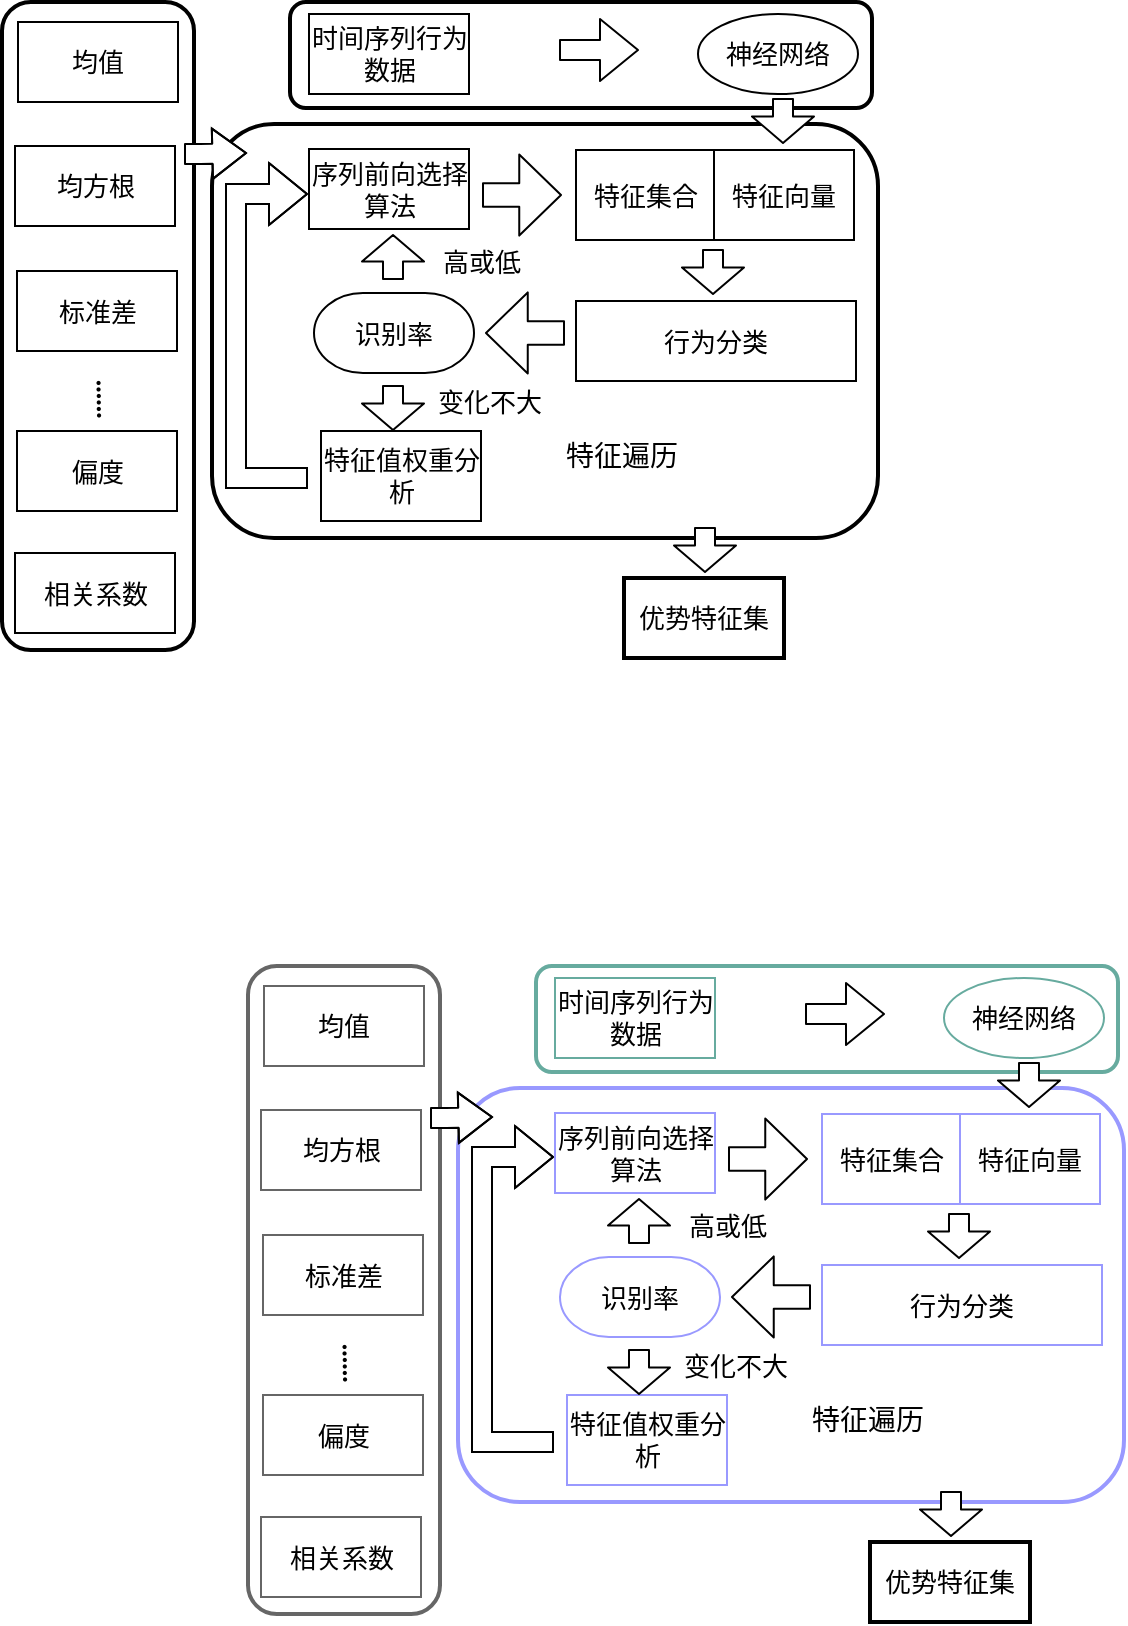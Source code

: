 <mxfile version="12.3.1" type="github" pages="1">
  <diagram id="4a39q2auaV-xZN6c6QUD" name="Page-1">
    <mxGraphModel dx="1102" dy="666" grid="1" gridSize="10" guides="1" tooltips="1" connect="1" arrows="1" fold="1" page="1" pageScale="1" pageWidth="827" pageHeight="1169" math="0" shadow="0">
      <root>
        <mxCell id="0"/>
        <mxCell id="1" parent="0"/>
        <mxCell id="yiICv3iwBEEqGms3I8O2-3" value="" style="rounded=1;whiteSpace=wrap;html=1;shadow=0;glass=0;comic=0;labelBackgroundColor=none;strokeColor=#9999FF;strokeWidth=2;fillColor=none;fontFamily=Times New Roman;fontSize=13;" parent="1" vertex="1">
          <mxGeometry x="274" y="1153" width="333" height="207" as="geometry"/>
        </mxCell>
        <mxCell id="yiICv3iwBEEqGms3I8O2-4" value="" style="rounded=1;whiteSpace=wrap;html=1;shadow=0;glass=0;comic=0;labelBackgroundColor=none;strokeColor=#67AB9F;strokeWidth=2;fillColor=none;fontFamily=Times New Roman;fontSize=13;" parent="1" vertex="1">
          <mxGeometry x="313" y="1092" width="291" height="53" as="geometry"/>
        </mxCell>
        <mxCell id="yiICv3iwBEEqGms3I8O2-5" value="" style="rounded=1;whiteSpace=wrap;html=1;shadow=0;glass=0;comic=0;labelBackgroundColor=none;fillColor=none;fontFamily=Times New Roman;fontSize=13;strokeColor=#666666;fontColor=#ffffff;strokeWidth=2;" parent="1" vertex="1">
          <mxGeometry x="169" y="1092" width="96" height="324" as="geometry"/>
        </mxCell>
        <mxCell id="yiICv3iwBEEqGms3I8O2-7" value="均值" style="rounded=0;whiteSpace=wrap;html=1;fontSize=13;fontFamily=Times New Roman;strokeColor=#666666;strokeWidth=1;" parent="1" vertex="1">
          <mxGeometry x="177" y="1102" width="80" height="40" as="geometry"/>
        </mxCell>
        <mxCell id="yiICv3iwBEEqGms3I8O2-8" value="均方根" style="rounded=0;whiteSpace=wrap;html=1;fontSize=13;fontFamily=Times New Roman;strokeColor=#666666;" parent="1" vertex="1">
          <mxGeometry x="175.5" y="1164" width="80" height="40" as="geometry"/>
        </mxCell>
        <mxCell id="yiICv3iwBEEqGms3I8O2-9" value="标准差" style="rounded=0;whiteSpace=wrap;html=1;fontSize=13;fontFamily=Times New Roman;strokeColor=#666666;" parent="1" vertex="1">
          <mxGeometry x="176.5" y="1226.5" width="80" height="40" as="geometry"/>
        </mxCell>
        <mxCell id="yiICv3iwBEEqGms3I8O2-11" value="相关系数" style="rounded=0;whiteSpace=wrap;html=1;fontSize=13;fontFamily=Times New Roman;strokeColor=#666666;" parent="1" vertex="1">
          <mxGeometry x="175.5" y="1367.5" width="80" height="40" as="geometry"/>
        </mxCell>
        <mxCell id="yiICv3iwBEEqGms3I8O2-12" value="偏度" style="rounded=0;whiteSpace=wrap;html=1;fontSize=13;fontFamily=Times New Roman;strokeColor=#666666;" parent="1" vertex="1">
          <mxGeometry x="176.5" y="1306.5" width="80" height="40" as="geometry"/>
        </mxCell>
        <mxCell id="yiICv3iwBEEqGms3I8O2-13" value="" style="shape=flexArrow;endArrow=classic;html=1;fontSize=13;fontFamily=Times New Roman;fillColor=#ffffff;width=10;endSize=5.275;endWidth=14.167;strokeColor=#000000;" parent="1" edge="1">
          <mxGeometry width="50" height="50" relative="1" as="geometry">
            <mxPoint x="260" y="1168" as="sourcePoint"/>
            <mxPoint x="291.5" y="1167.5" as="targetPoint"/>
            <Array as="points">
              <mxPoint x="268" y="1168"/>
            </Array>
          </mxGeometry>
        </mxCell>
        <mxCell id="yiICv3iwBEEqGms3I8O2-15" value="&lt;span style=&quot;font-size: 13px; line-height: 150%;&quot;&gt;特征集合&lt;/span&gt;" style="rounded=0;whiteSpace=wrap;html=1;fontSize=13;fontFamily=Times New Roman;strokeColor=#9999FF;" parent="1" vertex="1">
          <mxGeometry x="456" y="1166" width="70" height="45" as="geometry"/>
        </mxCell>
        <mxCell id="yiICv3iwBEEqGms3I8O2-16" value="时间序列行为数据" style="rounded=0;whiteSpace=wrap;html=1;fontSize=13;fontFamily=Times New Roman;strokeColor=#67AB9F;" parent="1" vertex="1">
          <mxGeometry x="322.5" y="1098" width="80" height="40" as="geometry"/>
        </mxCell>
        <mxCell id="yiICv3iwBEEqGms3I8O2-17" value="特征向量" style="rounded=0;whiteSpace=wrap;html=1;fontSize=13;fontFamily=Times New Roman;strokeColor=#9999FF;" parent="1" vertex="1">
          <mxGeometry x="525" y="1166" width="70" height="45" as="geometry"/>
        </mxCell>
        <mxCell id="yiICv3iwBEEqGms3I8O2-18" value="行为分类" style="rounded=0;whiteSpace=wrap;html=1;fontSize=13;fontFamily=Times New Roman;strokeColor=#9999FF;" parent="1" vertex="1">
          <mxGeometry x="456" y="1241.5" width="140" height="40" as="geometry"/>
        </mxCell>
        <mxCell id="i2KdsXVOilVJPKL2qXOY-22" value="" style="edgeStyle=orthogonalEdgeStyle;shape=flexArrow;rounded=0;orthogonalLoop=1;jettySize=auto;html=1;fontSize=13;strokeColor=#000000;" parent="1" edge="1">
          <mxGeometry relative="1" as="geometry">
            <mxPoint x="322" y="1330" as="sourcePoint"/>
            <mxPoint x="322" y="1187.5" as="targetPoint"/>
            <Array as="points">
              <mxPoint x="322" y="1330"/>
              <mxPoint x="286" y="1330"/>
              <mxPoint x="286" y="1188"/>
            </Array>
          </mxGeometry>
        </mxCell>
        <mxCell id="yiICv3iwBEEqGms3I8O2-24" value="特征值权重分析" style="rounded=0;whiteSpace=wrap;html=1;fontSize=13;fontFamily=Times New Roman;strokeColor=#9999FF;" parent="1" vertex="1">
          <mxGeometry x="328.5" y="1306.5" width="80" height="45" as="geometry"/>
        </mxCell>
        <mxCell id="yiICv3iwBEEqGms3I8O2-26" value="" style="shape=flexArrow;endArrow=classic;html=1;fontSize=13;fontFamily=Times New Roman;fillColor=#ffffff;strokeColor=#000000;" parent="1" edge="1">
          <mxGeometry width="50" height="50" relative="1" as="geometry">
            <mxPoint x="447.5" y="1116" as="sourcePoint"/>
            <mxPoint x="487.5" y="1116" as="targetPoint"/>
          </mxGeometry>
        </mxCell>
        <mxCell id="yiICv3iwBEEqGms3I8O2-28" value="神经网络" style="ellipse;whiteSpace=wrap;html=1;rounded=0;shadow=0;glass=0;comic=0;labelBackgroundColor=none;fillColor=#ffffff;fontFamily=Times New Roman;fontSize=13;strokeColor=#67AB9F;" parent="1" vertex="1">
          <mxGeometry x="517" y="1098" width="80" height="40" as="geometry"/>
        </mxCell>
        <mxCell id="yiICv3iwBEEqGms3I8O2-30" value="高或低" style="text;html=1;strokeColor=none;fillColor=none;align=center;verticalAlign=middle;whiteSpace=wrap;rounded=0;shadow=0;glass=0;comic=0;labelBackgroundColor=none;fontFamily=Times New Roman;fontSize=13;" parent="1" vertex="1">
          <mxGeometry x="373.5" y="1211.5" width="70" height="20" as="geometry"/>
        </mxCell>
        <mxCell id="yiICv3iwBEEqGms3I8O2-31" value="变化不大" style="text;html=1;strokeColor=none;fillColor=none;align=center;verticalAlign=middle;whiteSpace=wrap;rounded=0;shadow=0;glass=0;comic=0;labelBackgroundColor=none;fontFamily=Times New Roman;fontSize=13;" parent="1" vertex="1">
          <mxGeometry x="373" y="1282" width="80" height="20" as="geometry"/>
        </mxCell>
        <mxCell id="yiICv3iwBEEqGms3I8O2-32" value="&lt;font style=&quot;font-size: 13px;&quot;&gt;&lt;b style=&quot;font-size: 13px;&quot;&gt;......&lt;/b&gt;&lt;br style=&quot;font-size: 13px;&quot;&gt;&lt;/font&gt;" style="text;html=1;strokeColor=none;fillColor=none;align=center;verticalAlign=middle;whiteSpace=wrap;rounded=0;shadow=0;glass=0;comic=0;labelBackgroundColor=none;fontFamily=Times New Roman;fontSize=13;direction=south;rotation=89;" parent="1" vertex="1">
          <mxGeometry x="202" y="1277.5" width="40" height="26" as="geometry"/>
        </mxCell>
        <mxCell id="yiICv3iwBEEqGms3I8O2-73" value="&lt;font style=&quot;font-size: 13px;&quot;&gt;识别率&lt;/font&gt;" style="strokeWidth=1;html=1;shape=mxgraph.flowchart.terminator;whiteSpace=wrap;rounded=1;fillColor=none;strokeColor=#9999FF;fontSize=13;" parent="1" vertex="1">
          <mxGeometry x="325" y="1237.5" width="80" height="40" as="geometry"/>
        </mxCell>
        <mxCell id="yiICv3iwBEEqGms3I8O2-75" value="序列前向选择算法" style="rounded=0;whiteSpace=wrap;html=1;fontSize=13;fontFamily=Times New Roman;strokeColor=#9999FF;" parent="1" vertex="1">
          <mxGeometry x="322.5" y="1165.5" width="80" height="40" as="geometry"/>
        </mxCell>
        <mxCell id="i2KdsXVOilVJPKL2qXOY-23" value="优势特征集" style="rounded=0;whiteSpace=wrap;html=1;fillColor=none;fontSize=13;fontFamily=Times New Roman;strokeColor=#000000;strokeWidth=2;" parent="1" vertex="1">
          <mxGeometry x="480" y="1380" width="80" height="40" as="geometry"/>
        </mxCell>
        <mxCell id="4zJWwqm_GF6TH9Rpft5J-1" value="&lt;font style=&quot;font-size: 14px&quot;&gt;特征遍历&lt;/font&gt;" style="text;html=1;strokeColor=none;fillColor=none;align=center;verticalAlign=middle;whiteSpace=wrap;rounded=0;fontSize=13;" parent="1" vertex="1">
          <mxGeometry x="443.5" y="1309" width="70" height="20" as="geometry"/>
        </mxCell>
        <mxCell id="4zJWwqm_GF6TH9Rpft5J-3" value="" style="shape=flexArrow;endArrow=classic;html=1;fontSize=13;fontFamily=Times New Roman;fillColor=#ffffff;width=10;endSize=4.083;strokeColor=#000000;" parent="1" edge="1">
          <mxGeometry width="50" height="50" relative="1" as="geometry">
            <mxPoint x="559.5" y="1140" as="sourcePoint"/>
            <mxPoint x="559.5" y="1163" as="targetPoint"/>
          </mxGeometry>
        </mxCell>
        <mxCell id="4zJWwqm_GF6TH9Rpft5J-6" value="" style="shape=flexArrow;endArrow=classic;html=1;fontSize=13;fontFamily=Times New Roman;fillColor=#ffffff;width=10;endSize=4.083;strokeColor=#000000;" parent="1" edge="1">
          <mxGeometry width="50" height="50" relative="1" as="geometry">
            <mxPoint x="364.5" y="1283.5" as="sourcePoint"/>
            <mxPoint x="364.5" y="1306.5" as="targetPoint"/>
          </mxGeometry>
        </mxCell>
        <mxCell id="4zJWwqm_GF6TH9Rpft5J-7" value="" style="shape=flexArrow;endArrow=classic;html=1;fontSize=13;fontFamily=Times New Roman;fillColor=#ffffff;width=10;endSize=4.083;strokeColor=#000000;" parent="1" edge="1">
          <mxGeometry width="50" height="50" relative="1" as="geometry">
            <mxPoint x="364.5" y="1231.0" as="sourcePoint"/>
            <mxPoint x="364.5" y="1208" as="targetPoint"/>
          </mxGeometry>
        </mxCell>
        <mxCell id="4zJWwqm_GF6TH9Rpft5J-8" value="" style="shape=flexArrow;endArrow=classic;html=1;fontSize=13;fontFamily=Times New Roman;fillColor=#ffffff;width=10;endSize=4.083;strokeColor=#000000;" parent="1" edge="1">
          <mxGeometry width="50" height="50" relative="1" as="geometry">
            <mxPoint x="524.5" y="1215.5" as="sourcePoint"/>
            <mxPoint x="524.5" y="1238.5" as="targetPoint"/>
          </mxGeometry>
        </mxCell>
        <mxCell id="4zJWwqm_GF6TH9Rpft5J-9" value="" style="shape=flexArrow;endArrow=classic;html=1;fontSize=13;fontFamily=Times New Roman;fillColor=#ffffff;width=10;endSize=4.083;strokeColor=#000000;" parent="1" edge="1">
          <mxGeometry width="50" height="50" relative="1" as="geometry">
            <mxPoint x="520.5" y="1354.5" as="sourcePoint"/>
            <mxPoint x="520.5" y="1377.5" as="targetPoint"/>
          </mxGeometry>
        </mxCell>
        <mxCell id="4zJWwqm_GF6TH9Rpft5J-11" value="" style="shape=flexArrow;endArrow=classic;html=1;fontSize=13;fontFamily=Times New Roman;fillColor=#ffffff;width=11.667;endSize=6.625;endWidth=27.917;strokeColor=#000000;" parent="1" edge="1">
          <mxGeometry width="50" height="50" relative="1" as="geometry">
            <mxPoint x="450.5" y="1257.5" as="sourcePoint"/>
            <mxPoint x="410.5" y="1257.5" as="targetPoint"/>
          </mxGeometry>
        </mxCell>
        <mxCell id="4zJWwqm_GF6TH9Rpft5J-12" value="" style="shape=flexArrow;endArrow=classic;html=1;fontSize=13;fontFamily=Times New Roman;fillColor=#ffffff;width=11.667;endSize=6.625;endWidth=27.917;strokeColor=#000000;" parent="1" edge="1">
          <mxGeometry width="50" height="50" relative="1" as="geometry">
            <mxPoint x="409" y="1188.5" as="sourcePoint"/>
            <mxPoint x="449" y="1188.5" as="targetPoint"/>
          </mxGeometry>
        </mxCell>
        <mxCell id="SgDlb3sWBcXFujfSBxET-3" value="" style="rounded=1;whiteSpace=wrap;html=1;shadow=0;glass=0;comic=0;labelBackgroundColor=none;strokeColor=#000000;strokeWidth=2;fillColor=none;fontFamily=Times New Roman;fontSize=13;" vertex="1" parent="1">
          <mxGeometry x="151" y="671" width="333" height="207" as="geometry"/>
        </mxCell>
        <mxCell id="SgDlb3sWBcXFujfSBxET-4" value="" style="rounded=1;whiteSpace=wrap;html=1;shadow=0;glass=0;comic=0;labelBackgroundColor=none;strokeColor=#000000;strokeWidth=2;fillColor=none;fontFamily=Times New Roman;fontSize=13;" vertex="1" parent="1">
          <mxGeometry x="190" y="610" width="291" height="53" as="geometry"/>
        </mxCell>
        <mxCell id="SgDlb3sWBcXFujfSBxET-5" value="" style="rounded=1;whiteSpace=wrap;html=1;shadow=0;glass=0;comic=0;labelBackgroundColor=none;fillColor=none;fontFamily=Times New Roman;fontSize=13;strokeColor=#000000;fontColor=#ffffff;strokeWidth=2;" vertex="1" parent="1">
          <mxGeometry x="46" y="610" width="96" height="324" as="geometry"/>
        </mxCell>
        <mxCell id="SgDlb3sWBcXFujfSBxET-6" value="均值" style="rounded=0;whiteSpace=wrap;html=1;fontSize=13;fontFamily=Times New Roman;strokeColor=#000000;strokeWidth=1;" vertex="1" parent="1">
          <mxGeometry x="54" y="620" width="80" height="40" as="geometry"/>
        </mxCell>
        <mxCell id="SgDlb3sWBcXFujfSBxET-7" value="均方根" style="rounded=0;whiteSpace=wrap;html=1;fontSize=13;fontFamily=Times New Roman;strokeColor=#000000;" vertex="1" parent="1">
          <mxGeometry x="52.5" y="682" width="80" height="40" as="geometry"/>
        </mxCell>
        <mxCell id="SgDlb3sWBcXFujfSBxET-8" value="标准差" style="rounded=0;whiteSpace=wrap;html=1;fontSize=13;fontFamily=Times New Roman;strokeColor=#000000;" vertex="1" parent="1">
          <mxGeometry x="53.5" y="744.5" width="80" height="40" as="geometry"/>
        </mxCell>
        <mxCell id="SgDlb3sWBcXFujfSBxET-9" value="相关系数" style="rounded=0;whiteSpace=wrap;html=1;fontSize=13;fontFamily=Times New Roman;strokeColor=#000000;" vertex="1" parent="1">
          <mxGeometry x="52.5" y="885.5" width="80" height="40" as="geometry"/>
        </mxCell>
        <mxCell id="SgDlb3sWBcXFujfSBxET-10" value="偏度" style="rounded=0;whiteSpace=wrap;html=1;fontSize=13;fontFamily=Times New Roman;strokeColor=#000000;" vertex="1" parent="1">
          <mxGeometry x="53.5" y="824.5" width="80" height="40" as="geometry"/>
        </mxCell>
        <mxCell id="SgDlb3sWBcXFujfSBxET-11" value="" style="shape=flexArrow;endArrow=classic;html=1;fontSize=13;fontFamily=Times New Roman;fillColor=#ffffff;width=10;endSize=5.275;endWidth=14.167;strokeColor=#000000;" edge="1" parent="1">
          <mxGeometry width="50" height="50" relative="1" as="geometry">
            <mxPoint x="137" y="686" as="sourcePoint"/>
            <mxPoint x="168.5" y="685.5" as="targetPoint"/>
            <Array as="points">
              <mxPoint x="145" y="686"/>
            </Array>
          </mxGeometry>
        </mxCell>
        <mxCell id="SgDlb3sWBcXFujfSBxET-12" value="&lt;span style=&quot;font-size: 13px; line-height: 150%;&quot;&gt;特征集合&lt;/span&gt;" style="rounded=0;whiteSpace=wrap;html=1;fontSize=13;fontFamily=Times New Roman;strokeColor=#000000;" vertex="1" parent="1">
          <mxGeometry x="333" y="684" width="70" height="45" as="geometry"/>
        </mxCell>
        <mxCell id="SgDlb3sWBcXFujfSBxET-13" value="时间序列行为数据" style="rounded=0;whiteSpace=wrap;html=1;fontSize=13;fontFamily=Times New Roman;strokeColor=#000000;" vertex="1" parent="1">
          <mxGeometry x="199.5" y="616" width="80" height="40" as="geometry"/>
        </mxCell>
        <mxCell id="SgDlb3sWBcXFujfSBxET-14" value="特征向量" style="rounded=0;whiteSpace=wrap;html=1;fontSize=13;fontFamily=Times New Roman;strokeColor=#000000;" vertex="1" parent="1">
          <mxGeometry x="402" y="684" width="70" height="45" as="geometry"/>
        </mxCell>
        <mxCell id="SgDlb3sWBcXFujfSBxET-15" value="行为分类" style="rounded=0;whiteSpace=wrap;html=1;fontSize=13;fontFamily=Times New Roman;strokeColor=#000000;" vertex="1" parent="1">
          <mxGeometry x="333" y="759.5" width="140" height="40" as="geometry"/>
        </mxCell>
        <mxCell id="SgDlb3sWBcXFujfSBxET-16" value="" style="edgeStyle=orthogonalEdgeStyle;shape=flexArrow;rounded=0;orthogonalLoop=1;jettySize=auto;html=1;fontSize=13;strokeColor=#000000;" edge="1" parent="1">
          <mxGeometry relative="1" as="geometry">
            <mxPoint x="199" y="848" as="sourcePoint"/>
            <mxPoint x="199" y="706" as="targetPoint"/>
            <Array as="points">
              <mxPoint x="199" y="848"/>
              <mxPoint x="163" y="848"/>
              <mxPoint x="163" y="706"/>
            </Array>
          </mxGeometry>
        </mxCell>
        <mxCell id="SgDlb3sWBcXFujfSBxET-17" value="特征值权重分析" style="rounded=0;whiteSpace=wrap;html=1;fontSize=13;fontFamily=Times New Roman;strokeColor=#000000;" vertex="1" parent="1">
          <mxGeometry x="205.5" y="824.5" width="80" height="45" as="geometry"/>
        </mxCell>
        <mxCell id="SgDlb3sWBcXFujfSBxET-18" value="" style="shape=flexArrow;endArrow=classic;html=1;fontSize=13;fontFamily=Times New Roman;fillColor=#ffffff;strokeColor=#000000;" edge="1" parent="1">
          <mxGeometry width="50" height="50" relative="1" as="geometry">
            <mxPoint x="324.5" y="634" as="sourcePoint"/>
            <mxPoint x="364.5" y="634" as="targetPoint"/>
          </mxGeometry>
        </mxCell>
        <mxCell id="SgDlb3sWBcXFujfSBxET-19" value="神经网络" style="ellipse;whiteSpace=wrap;html=1;rounded=0;shadow=0;glass=0;comic=0;labelBackgroundColor=none;fillColor=#ffffff;fontFamily=Times New Roman;fontSize=13;strokeColor=#000000;" vertex="1" parent="1">
          <mxGeometry x="394" y="616" width="80" height="40" as="geometry"/>
        </mxCell>
        <mxCell id="SgDlb3sWBcXFujfSBxET-20" value="高或低" style="text;html=1;strokeColor=none;fillColor=none;align=center;verticalAlign=middle;whiteSpace=wrap;rounded=0;shadow=0;glass=0;comic=0;labelBackgroundColor=none;fontFamily=Times New Roman;fontSize=13;" vertex="1" parent="1">
          <mxGeometry x="250.5" y="729.5" width="70" height="20" as="geometry"/>
        </mxCell>
        <mxCell id="SgDlb3sWBcXFujfSBxET-21" value="变化不大" style="text;html=1;strokeColor=none;fillColor=none;align=center;verticalAlign=middle;whiteSpace=wrap;rounded=0;shadow=0;glass=0;comic=0;labelBackgroundColor=none;fontFamily=Times New Roman;fontSize=13;" vertex="1" parent="1">
          <mxGeometry x="250" y="800" width="80" height="20" as="geometry"/>
        </mxCell>
        <mxCell id="SgDlb3sWBcXFujfSBxET-22" value="&lt;font style=&quot;font-size: 13px;&quot;&gt;&lt;b style=&quot;font-size: 13px;&quot;&gt;......&lt;/b&gt;&lt;br style=&quot;font-size: 13px;&quot;&gt;&lt;/font&gt;" style="text;html=1;strokeColor=none;fillColor=none;align=center;verticalAlign=middle;whiteSpace=wrap;rounded=0;shadow=0;glass=0;comic=0;labelBackgroundColor=none;fontFamily=Times New Roman;fontSize=13;direction=south;rotation=89;" vertex="1" parent="1">
          <mxGeometry x="79" y="795.5" width="40" height="26" as="geometry"/>
        </mxCell>
        <mxCell id="SgDlb3sWBcXFujfSBxET-23" value="&lt;font style=&quot;font-size: 13px;&quot;&gt;识别率&lt;/font&gt;" style="strokeWidth=1;html=1;shape=mxgraph.flowchart.terminator;whiteSpace=wrap;rounded=1;fillColor=none;strokeColor=#000000;fontSize=13;" vertex="1" parent="1">
          <mxGeometry x="202" y="755.5" width="80" height="40" as="geometry"/>
        </mxCell>
        <mxCell id="SgDlb3sWBcXFujfSBxET-24" value="序列前向选择算法" style="rounded=0;whiteSpace=wrap;html=1;fontSize=13;fontFamily=Times New Roman;strokeColor=#000000;" vertex="1" parent="1">
          <mxGeometry x="199.5" y="683.5" width="80" height="40" as="geometry"/>
        </mxCell>
        <mxCell id="SgDlb3sWBcXFujfSBxET-25" value="优势特征集" style="rounded=0;whiteSpace=wrap;html=1;fillColor=none;fontSize=13;fontFamily=Times New Roman;strokeColor=#000000;strokeWidth=2;" vertex="1" parent="1">
          <mxGeometry x="357" y="898" width="80" height="40" as="geometry"/>
        </mxCell>
        <mxCell id="SgDlb3sWBcXFujfSBxET-26" value="&lt;font style=&quot;font-size: 14px&quot;&gt;特征遍历&lt;/font&gt;" style="text;html=1;strokeColor=none;fillColor=none;align=center;verticalAlign=middle;whiteSpace=wrap;rounded=0;fontSize=13;" vertex="1" parent="1">
          <mxGeometry x="320.5" y="827" width="70" height="20" as="geometry"/>
        </mxCell>
        <mxCell id="SgDlb3sWBcXFujfSBxET-27" value="" style="shape=flexArrow;endArrow=classic;html=1;fontSize=13;fontFamily=Times New Roman;fillColor=#ffffff;width=10;endSize=4.083;strokeColor=#000000;" edge="1" parent="1">
          <mxGeometry width="50" height="50" relative="1" as="geometry">
            <mxPoint x="436.5" y="658" as="sourcePoint"/>
            <mxPoint x="436.5" y="681" as="targetPoint"/>
          </mxGeometry>
        </mxCell>
        <mxCell id="SgDlb3sWBcXFujfSBxET-28" value="" style="shape=flexArrow;endArrow=classic;html=1;fontSize=13;fontFamily=Times New Roman;fillColor=#ffffff;width=10;endSize=4.083;strokeColor=#000000;" edge="1" parent="1">
          <mxGeometry width="50" height="50" relative="1" as="geometry">
            <mxPoint x="241.5" y="801.5" as="sourcePoint"/>
            <mxPoint x="241.5" y="824.5" as="targetPoint"/>
          </mxGeometry>
        </mxCell>
        <mxCell id="SgDlb3sWBcXFujfSBxET-29" value="" style="shape=flexArrow;endArrow=classic;html=1;fontSize=13;fontFamily=Times New Roman;fillColor=#ffffff;width=10;endSize=4.083;strokeColor=#000000;" edge="1" parent="1">
          <mxGeometry width="50" height="50" relative="1" as="geometry">
            <mxPoint x="241.5" y="749.0" as="sourcePoint"/>
            <mxPoint x="241.5" y="726" as="targetPoint"/>
          </mxGeometry>
        </mxCell>
        <mxCell id="SgDlb3sWBcXFujfSBxET-30" value="" style="shape=flexArrow;endArrow=classic;html=1;fontSize=13;fontFamily=Times New Roman;fillColor=#ffffff;width=10;endSize=4.083;strokeColor=#000000;" edge="1" parent="1">
          <mxGeometry width="50" height="50" relative="1" as="geometry">
            <mxPoint x="401.5" y="733.5" as="sourcePoint"/>
            <mxPoint x="401.5" y="756.5" as="targetPoint"/>
          </mxGeometry>
        </mxCell>
        <mxCell id="SgDlb3sWBcXFujfSBxET-31" value="" style="shape=flexArrow;endArrow=classic;html=1;fontSize=13;fontFamily=Times New Roman;fillColor=#ffffff;width=10;endSize=4.083;strokeColor=#000000;" edge="1" parent="1">
          <mxGeometry width="50" height="50" relative="1" as="geometry">
            <mxPoint x="397.5" y="872.5" as="sourcePoint"/>
            <mxPoint x="397.5" y="895.5" as="targetPoint"/>
          </mxGeometry>
        </mxCell>
        <mxCell id="SgDlb3sWBcXFujfSBxET-32" value="" style="shape=flexArrow;endArrow=classic;html=1;fontSize=13;fontFamily=Times New Roman;fillColor=#ffffff;width=11.667;endSize=6.625;endWidth=27.917;strokeColor=#000000;" edge="1" parent="1">
          <mxGeometry width="50" height="50" relative="1" as="geometry">
            <mxPoint x="327.5" y="775.5" as="sourcePoint"/>
            <mxPoint x="287.5" y="775.5" as="targetPoint"/>
          </mxGeometry>
        </mxCell>
        <mxCell id="SgDlb3sWBcXFujfSBxET-33" value="" style="shape=flexArrow;endArrow=classic;html=1;fontSize=13;fontFamily=Times New Roman;fillColor=#ffffff;width=11.667;endSize=6.625;endWidth=27.917;strokeColor=#000000;" edge="1" parent="1">
          <mxGeometry width="50" height="50" relative="1" as="geometry">
            <mxPoint x="286" y="706.5" as="sourcePoint"/>
            <mxPoint x="326" y="706.5" as="targetPoint"/>
          </mxGeometry>
        </mxCell>
      </root>
    </mxGraphModel>
  </diagram>
</mxfile>
